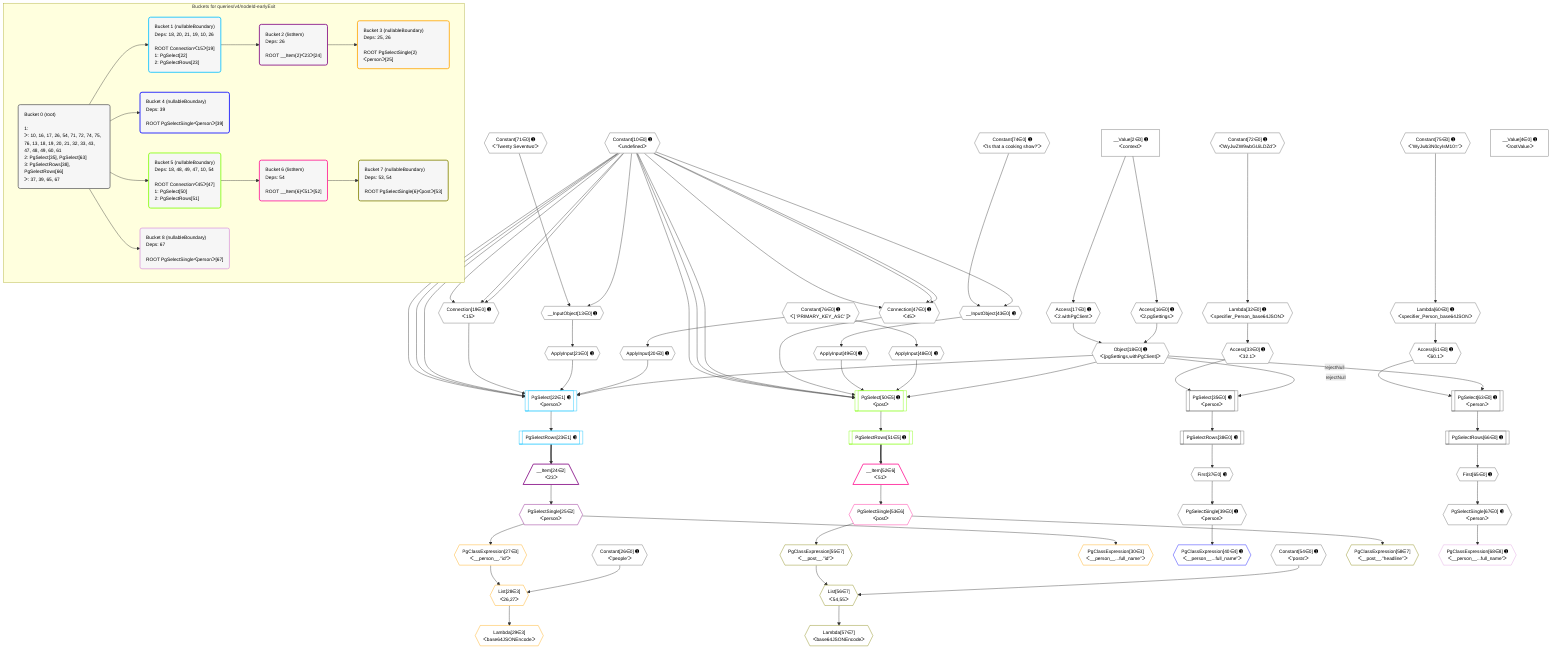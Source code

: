 %%{init: {'themeVariables': { 'fontSize': '12px'}}}%%
graph TD
    classDef path fill:#eee,stroke:#000,color:#000
    classDef plan fill:#fff,stroke-width:1px,color:#000
    classDef itemplan fill:#fff,stroke-width:2px,color:#000
    classDef unbatchedplan fill:#dff,stroke-width:1px,color:#000
    classDef sideeffectplan fill:#fcc,stroke-width:2px,color:#000
    classDef bucket fill:#f6f6f6,color:#000,stroke-width:2px,text-align:left


    %% plan dependencies
    Connection19{{"Connection[19∈0] ➊<br />ᐸ15ᐳ"}}:::plan
    Constant10{{"Constant[10∈0] ➊<br />ᐸundefinedᐳ"}}:::plan
    Constant10 & Constant10 & Constant10 --> Connection19
    Connection47{{"Connection[47∈0] ➊<br />ᐸ45ᐳ"}}:::plan
    Constant10 & Constant10 & Constant10 --> Connection47
    __InputObject13{{"__InputObject[13∈0] ➊"}}:::plan
    Constant71{{"Constant[71∈0] ➊<br />ᐸ'Twenty Seventwo'ᐳ"}}:::plan
    Constant10 & Constant71 --> __InputObject13
    Object18{{"Object[18∈0] ➊<br />ᐸ{pgSettings,withPgClient}ᐳ"}}:::plan
    Access16{{"Access[16∈0] ➊<br />ᐸ2.pgSettingsᐳ"}}:::plan
    Access17{{"Access[17∈0] ➊<br />ᐸ2.withPgClientᐳ"}}:::plan
    Access16 & Access17 --> Object18
    PgSelect35[["PgSelect[35∈0] ➊<br />ᐸpersonᐳ"]]:::plan
    Access33{{"Access[33∈0] ➊<br />ᐸ32.1ᐳ"}}:::plan
    Object18 -->|rejectNull| PgSelect35
    Access33 --> PgSelect35
    __InputObject43{{"__InputObject[43∈0] ➊"}}:::plan
    Constant74{{"Constant[74∈0] ➊<br />ᐸ'Is that a cooking show?'ᐳ"}}:::plan
    Constant10 & Constant74 --> __InputObject43
    PgSelect63[["PgSelect[63∈0] ➊<br />ᐸpersonᐳ"]]:::plan
    Access61{{"Access[61∈0] ➊<br />ᐸ60.1ᐳ"}}:::plan
    Object18 -->|rejectNull| PgSelect63
    Access61 --> PgSelect63
    __Value2["__Value[2∈0] ➊<br />ᐸcontextᐳ"]:::plan
    __Value2 --> Access16
    __Value2 --> Access17
    ApplyInput20{{"ApplyInput[20∈0] ➊"}}:::plan
    Constant76{{"Constant[76∈0] ➊<br />ᐸ[ 'PRIMARY_KEY_ASC' ]ᐳ"}}:::plan
    Constant76 --> ApplyInput20
    ApplyInput21{{"ApplyInput[21∈0] ➊"}}:::plan
    __InputObject13 --> ApplyInput21
    Lambda32{{"Lambda[32∈0] ➊<br />ᐸspecifier_Person_base64JSONᐳ"}}:::plan
    Constant72{{"Constant[72∈0] ➊<br />ᐸ'WyJwZW9wbGUiLDZd'ᐳ"}}:::plan
    Constant72 --> Lambda32
    Lambda32 --> Access33
    First37{{"First[37∈0] ➊"}}:::plan
    PgSelectRows38[["PgSelectRows[38∈0] ➊"]]:::plan
    PgSelectRows38 --> First37
    PgSelect35 --> PgSelectRows38
    PgSelectSingle39{{"PgSelectSingle[39∈0] ➊<br />ᐸpersonᐳ"}}:::plan
    First37 --> PgSelectSingle39
    ApplyInput48{{"ApplyInput[48∈0] ➊"}}:::plan
    Constant76 --> ApplyInput48
    ApplyInput49{{"ApplyInput[49∈0] ➊"}}:::plan
    __InputObject43 --> ApplyInput49
    Lambda60{{"Lambda[60∈0] ➊<br />ᐸspecifier_Person_base64JSONᐳ"}}:::plan
    Constant75{{"Constant[75∈0] ➊<br />ᐸ'WyJwb3N0cyIsM10='ᐳ"}}:::plan
    Constant75 --> Lambda60
    Lambda60 --> Access61
    First65{{"First[65∈0] ➊"}}:::plan
    PgSelectRows66[["PgSelectRows[66∈0] ➊"]]:::plan
    PgSelectRows66 --> First65
    PgSelect63 --> PgSelectRows66
    PgSelectSingle67{{"PgSelectSingle[67∈0] ➊<br />ᐸpersonᐳ"}}:::plan
    First65 --> PgSelectSingle67
    __Value4["__Value[4∈0] ➊<br />ᐸrootValueᐳ"]:::plan
    Constant26{{"Constant[26∈0] ➊<br />ᐸ'people'ᐳ"}}:::plan
    Constant54{{"Constant[54∈0] ➊<br />ᐸ'posts'ᐳ"}}:::plan
    PgSelect22[["PgSelect[22∈1] ➊<br />ᐸpersonᐳ"]]:::plan
    Object18 & ApplyInput20 & ApplyInput21 & Connection19 & Constant10 & Constant10 & Constant10 --> PgSelect22
    PgSelectRows23[["PgSelectRows[23∈1] ➊"]]:::plan
    PgSelect22 --> PgSelectRows23
    __Item24[/"__Item[24∈2]<br />ᐸ23ᐳ"\]:::itemplan
    PgSelectRows23 ==> __Item24
    PgSelectSingle25{{"PgSelectSingle[25∈2]<br />ᐸpersonᐳ"}}:::plan
    __Item24 --> PgSelectSingle25
    List28{{"List[28∈3]<br />ᐸ26,27ᐳ"}}:::plan
    PgClassExpression27{{"PgClassExpression[27∈3]<br />ᐸ__person__.”id”ᐳ"}}:::plan
    Constant26 & PgClassExpression27 --> List28
    PgSelectSingle25 --> PgClassExpression27
    Lambda29{{"Lambda[29∈3]<br />ᐸbase64JSONEncodeᐳ"}}:::plan
    List28 --> Lambda29
    PgClassExpression30{{"PgClassExpression[30∈3]<br />ᐸ__person__...full_name”ᐳ"}}:::plan
    PgSelectSingle25 --> PgClassExpression30
    PgClassExpression40{{"PgClassExpression[40∈4] ➊<br />ᐸ__person__...full_name”ᐳ"}}:::plan
    PgSelectSingle39 --> PgClassExpression40
    PgSelect50[["PgSelect[50∈5] ➊<br />ᐸpostᐳ"]]:::plan
    Object18 & ApplyInput48 & ApplyInput49 & Connection47 & Constant10 & Constant10 & Constant10 --> PgSelect50
    PgSelectRows51[["PgSelectRows[51∈5] ➊"]]:::plan
    PgSelect50 --> PgSelectRows51
    __Item52[/"__Item[52∈6]<br />ᐸ51ᐳ"\]:::itemplan
    PgSelectRows51 ==> __Item52
    PgSelectSingle53{{"PgSelectSingle[53∈6]<br />ᐸpostᐳ"}}:::plan
    __Item52 --> PgSelectSingle53
    List56{{"List[56∈7]<br />ᐸ54,55ᐳ"}}:::plan
    PgClassExpression55{{"PgClassExpression[55∈7]<br />ᐸ__post__.”id”ᐳ"}}:::plan
    Constant54 & PgClassExpression55 --> List56
    PgSelectSingle53 --> PgClassExpression55
    Lambda57{{"Lambda[57∈7]<br />ᐸbase64JSONEncodeᐳ"}}:::plan
    List56 --> Lambda57
    PgClassExpression58{{"PgClassExpression[58∈7]<br />ᐸ__post__.”headline”ᐳ"}}:::plan
    PgSelectSingle53 --> PgClassExpression58
    PgClassExpression68{{"PgClassExpression[68∈8] ➊<br />ᐸ__person__...full_name”ᐳ"}}:::plan
    PgSelectSingle67 --> PgClassExpression68

    %% define steps

    subgraph "Buckets for queries/v4/nodeId-earlyExit"
    Bucket0("Bucket 0 (root)<br /><br />1: <br />ᐳ: 10, 16, 17, 26, 54, 71, 72, 74, 75, 76, 13, 18, 19, 20, 21, 32, 33, 43, 47, 48, 49, 60, 61<br />2: PgSelect[35], PgSelect[63]<br />3: PgSelectRows[38], PgSelectRows[66]<br />ᐳ: 37, 39, 65, 67"):::bucket
    classDef bucket0 stroke:#696969
    class Bucket0,__Value2,__Value4,Constant10,__InputObject13,Access16,Access17,Object18,Connection19,ApplyInput20,ApplyInput21,Constant26,Lambda32,Access33,PgSelect35,First37,PgSelectRows38,PgSelectSingle39,__InputObject43,Connection47,ApplyInput48,ApplyInput49,Constant54,Lambda60,Access61,PgSelect63,First65,PgSelectRows66,PgSelectSingle67,Constant71,Constant72,Constant74,Constant75,Constant76 bucket0
    Bucket1("Bucket 1 (nullableBoundary)<br />Deps: 18, 20, 21, 19, 10, 26<br /><br />ROOT Connectionᐸ15ᐳ[19]<br />1: PgSelect[22]<br />2: PgSelectRows[23]"):::bucket
    classDef bucket1 stroke:#00bfff
    class Bucket1,PgSelect22,PgSelectRows23 bucket1
    Bucket2("Bucket 2 (listItem)<br />Deps: 26<br /><br />ROOT __Item{2}ᐸ23ᐳ[24]"):::bucket
    classDef bucket2 stroke:#7f007f
    class Bucket2,__Item24,PgSelectSingle25 bucket2
    Bucket3("Bucket 3 (nullableBoundary)<br />Deps: 25, 26<br /><br />ROOT PgSelectSingle{2}ᐸpersonᐳ[25]"):::bucket
    classDef bucket3 stroke:#ffa500
    class Bucket3,PgClassExpression27,List28,Lambda29,PgClassExpression30 bucket3
    Bucket4("Bucket 4 (nullableBoundary)<br />Deps: 39<br /><br />ROOT PgSelectSingleᐸpersonᐳ[39]"):::bucket
    classDef bucket4 stroke:#0000ff
    class Bucket4,PgClassExpression40 bucket4
    Bucket5("Bucket 5 (nullableBoundary)<br />Deps: 18, 48, 49, 47, 10, 54<br /><br />ROOT Connectionᐸ45ᐳ[47]<br />1: PgSelect[50]<br />2: PgSelectRows[51]"):::bucket
    classDef bucket5 stroke:#7fff00
    class Bucket5,PgSelect50,PgSelectRows51 bucket5
    Bucket6("Bucket 6 (listItem)<br />Deps: 54<br /><br />ROOT __Item{6}ᐸ51ᐳ[52]"):::bucket
    classDef bucket6 stroke:#ff1493
    class Bucket6,__Item52,PgSelectSingle53 bucket6
    Bucket7("Bucket 7 (nullableBoundary)<br />Deps: 53, 54<br /><br />ROOT PgSelectSingle{6}ᐸpostᐳ[53]"):::bucket
    classDef bucket7 stroke:#808000
    class Bucket7,PgClassExpression55,List56,Lambda57,PgClassExpression58 bucket7
    Bucket8("Bucket 8 (nullableBoundary)<br />Deps: 67<br /><br />ROOT PgSelectSingleᐸpersonᐳ[67]"):::bucket
    classDef bucket8 stroke:#dda0dd
    class Bucket8,PgClassExpression68 bucket8
    Bucket0 --> Bucket1 & Bucket4 & Bucket5 & Bucket8
    Bucket1 --> Bucket2
    Bucket2 --> Bucket3
    Bucket5 --> Bucket6
    Bucket6 --> Bucket7
    end